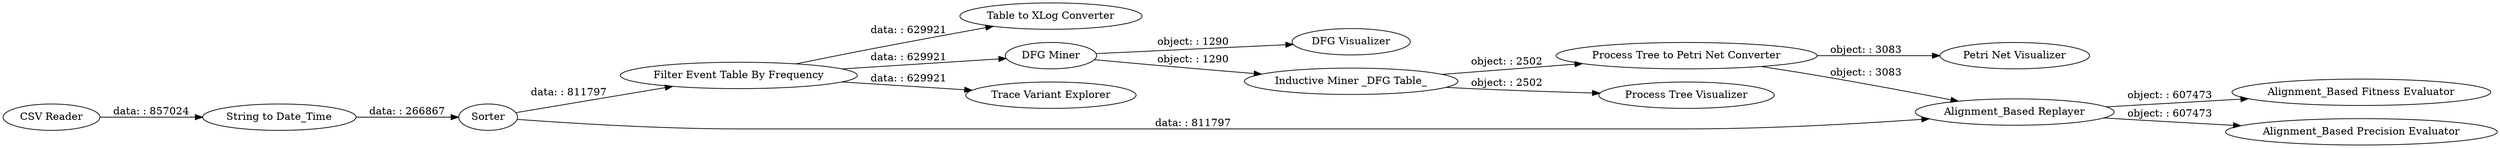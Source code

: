 digraph {
	"1398623937632339269_4" [label="Filter Event Table By Frequency"]
	"1398623937632339269_12" [label="DFG Visualizer"]
	"1398623937632339269_10" [label="Petri Net Visualizer"]
	"1398623937632339269_13" [label="Process Tree to Petri Net Converter"]
	"1398623937632339269_11" [label="Process Tree Visualizer"]
	"1398623937632339269_22" [label="Alignment_Based Replayer"]
	"1398623937632339269_24" [label="Alignment_Based Fitness Evaluator"]
	"1398623937632339269_2" [label="Table to XLog Converter"]
	"1398623937632339269_1" [label="CSV Reader"]
	"1398623937632339269_6" [label="Inductive Miner _DFG Table_"]
	"1398623937632339269_20" [label=Sorter]
	"1398623937632339269_5" [label="DFG Miner"]
	"1398623937632339269_19" [label="String to Date_Time"]
	"1398623937632339269_25" [label="Trace Variant Explorer"]
	"1398623937632339269_23" [label="Alignment_Based Precision Evaluator"]
	"1398623937632339269_19" -> "1398623937632339269_20" [label="data: : 266867"]
	"1398623937632339269_6" -> "1398623937632339269_11" [label="object: : 2502"]
	"1398623937632339269_13" -> "1398623937632339269_22" [label="object: : 3083"]
	"1398623937632339269_4" -> "1398623937632339269_2" [label="data: : 629921"]
	"1398623937632339269_20" -> "1398623937632339269_22" [label="data: : 811797"]
	"1398623937632339269_20" -> "1398623937632339269_4" [label="data: : 811797"]
	"1398623937632339269_6" -> "1398623937632339269_13" [label="object: : 2502"]
	"1398623937632339269_5" -> "1398623937632339269_12" [label="object: : 1290"]
	"1398623937632339269_1" -> "1398623937632339269_19" [label="data: : 857024"]
	"1398623937632339269_22" -> "1398623937632339269_23" [label="object: : 607473"]
	"1398623937632339269_4" -> "1398623937632339269_5" [label="data: : 629921"]
	"1398623937632339269_22" -> "1398623937632339269_24" [label="object: : 607473"]
	"1398623937632339269_4" -> "1398623937632339269_25" [label="data: : 629921"]
	"1398623937632339269_5" -> "1398623937632339269_6" [label="object: : 1290"]
	"1398623937632339269_13" -> "1398623937632339269_10" [label="object: : 3083"]
	rankdir=LR
}

